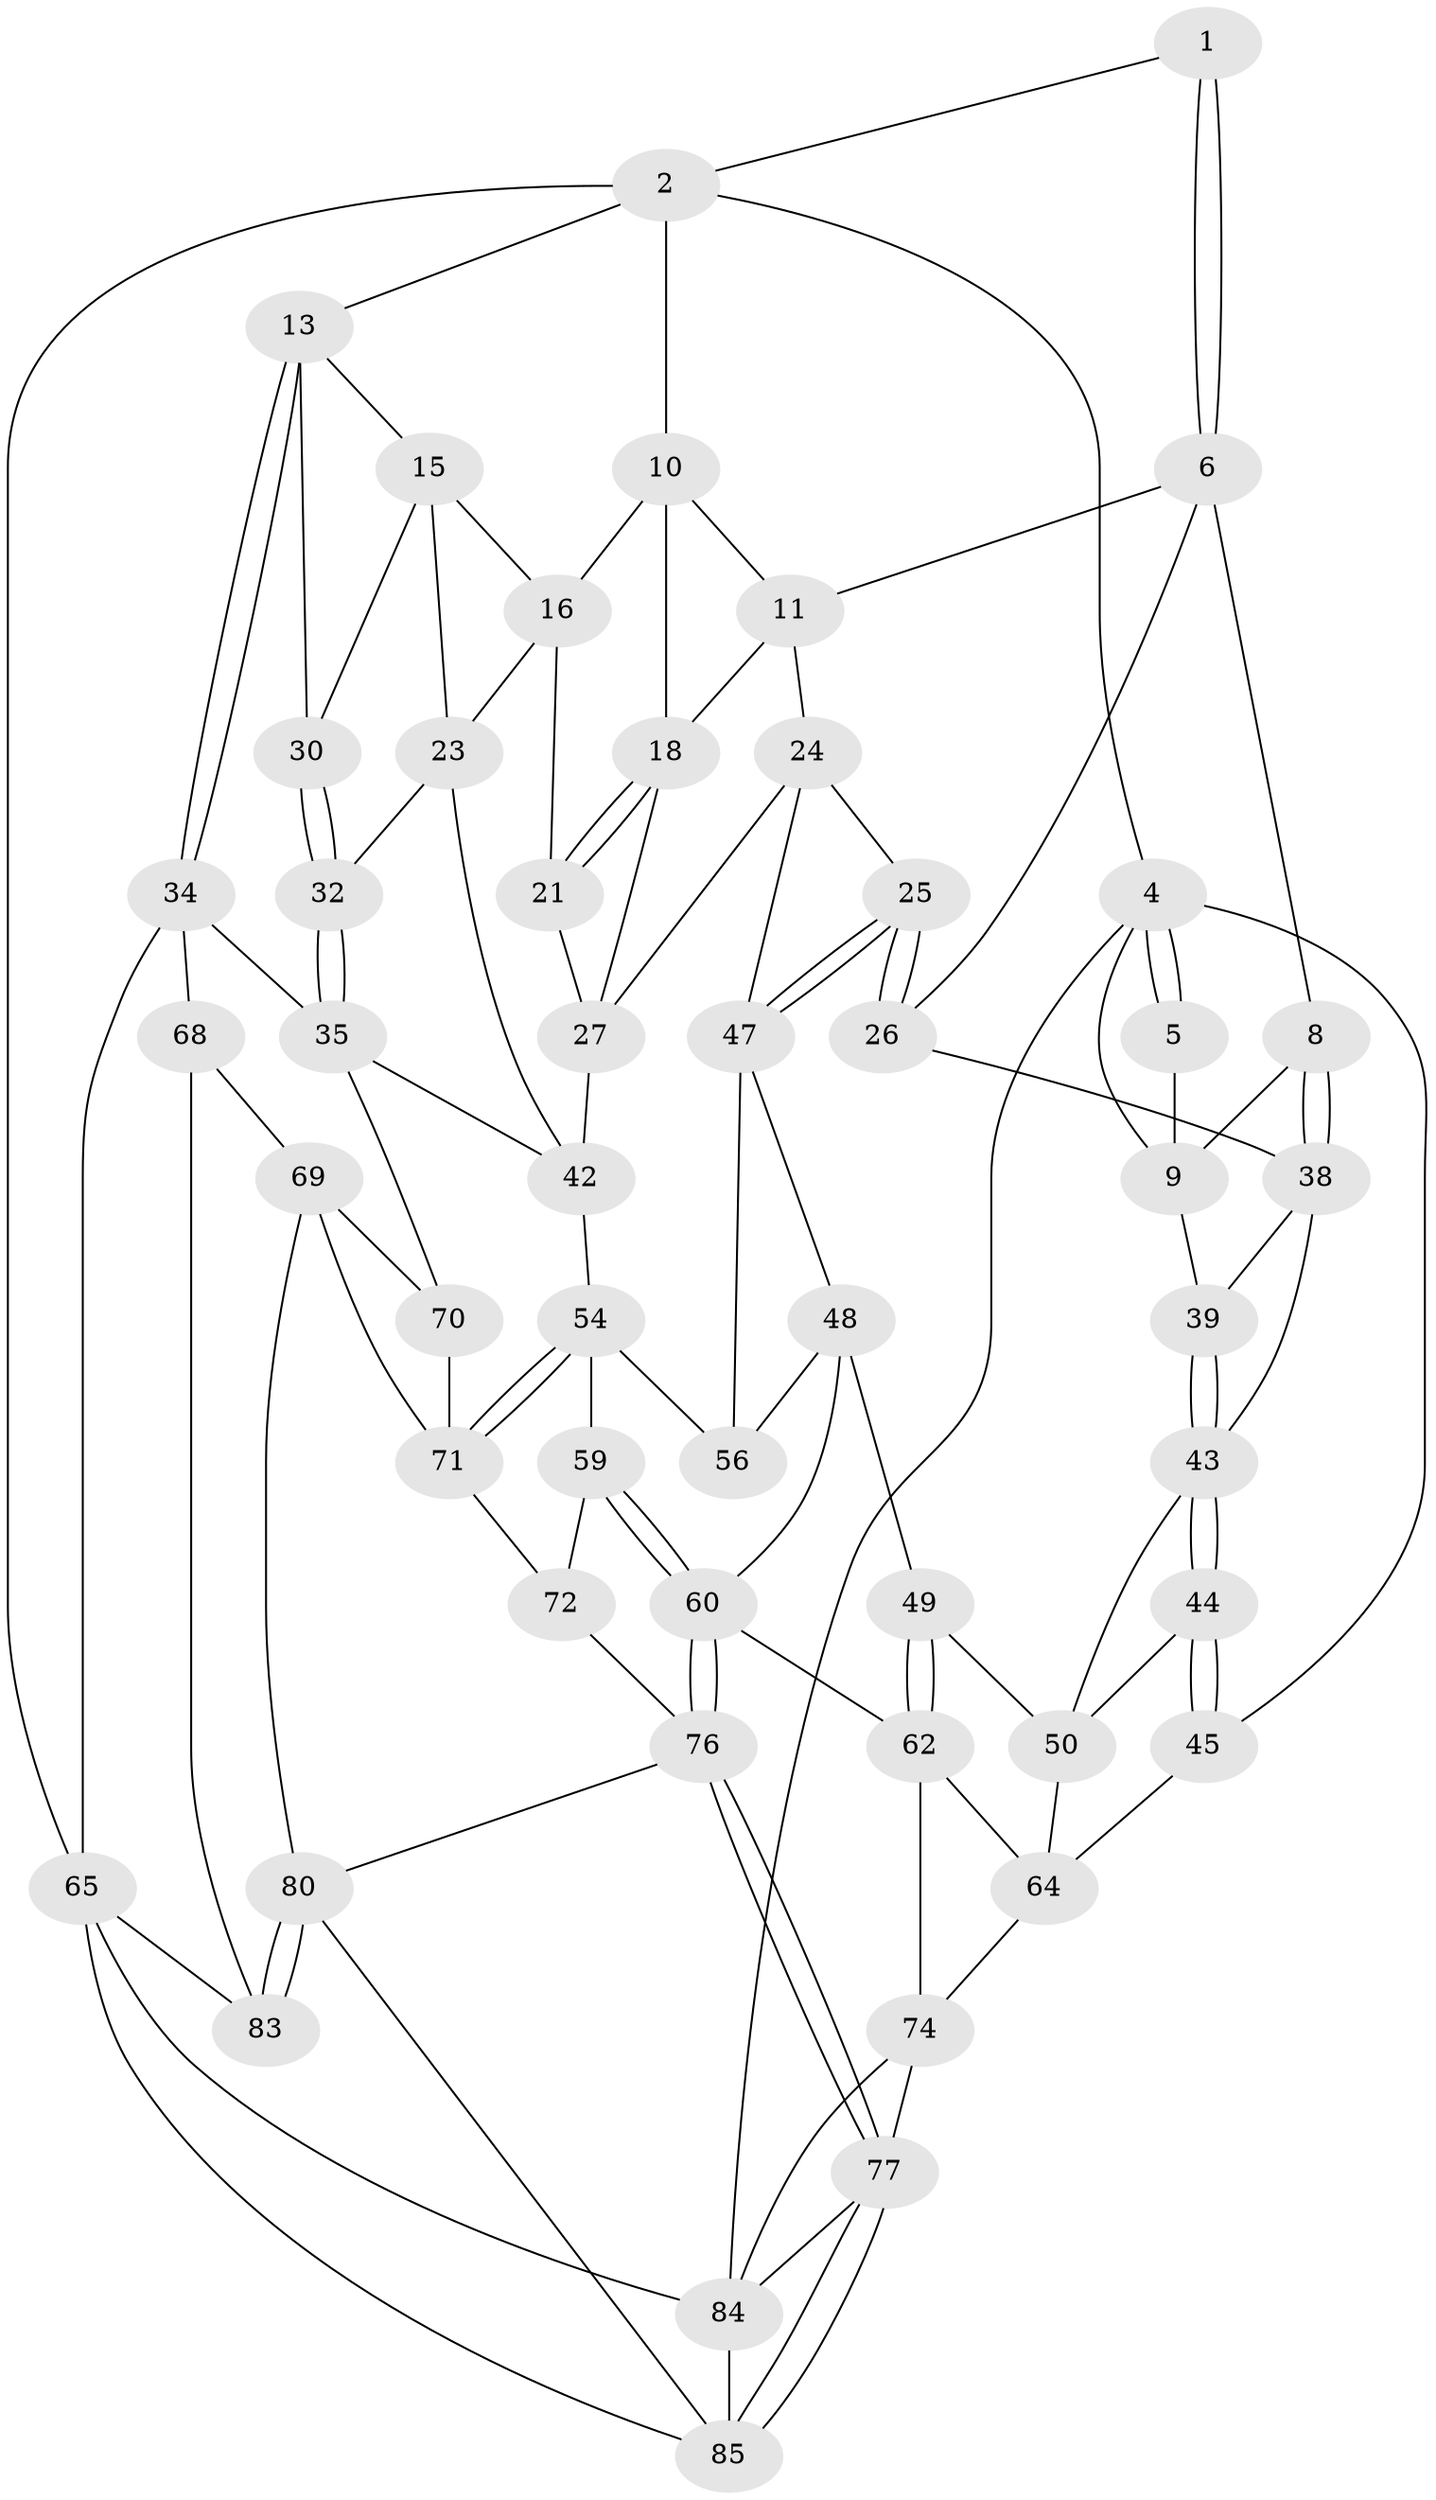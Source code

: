 // original degree distribution, {3: 0.02247191011235955, 4: 0.25842696629213485, 5: 0.4943820224719101, 6: 0.2247191011235955}
// Generated by graph-tools (version 1.1) at 2025/11/02/27/25 16:11:53]
// undirected, 52 vertices, 115 edges
graph export_dot {
graph [start="1"]
  node [color=gray90,style=filled];
  1 [pos="+0.28471969862007784+0"];
  2 [pos="+0.7949122458371771+0",super="+3"];
  4 [pos="+0+0",super="+36"];
  5 [pos="+0.23562223579877517+0"];
  6 [pos="+0.330381266114492+0.06175232323179698",super="+7"];
  8 [pos="+0.2120192335822703+0.23311040685107876"];
  9 [pos="+0.021817962643008657+0.2177249872934852",super="+37"];
  10 [pos="+0.7252921942447694+0.0831779187744674",super="+17"];
  11 [pos="+0.5334845238610542+0.16216193316519992",super="+12"];
  13 [pos="+1+0",super="+14"];
  15 [pos="+0.7531499915111631+0.14131809193796369",super="+22"];
  16 [pos="+0.7478736388838266+0.13369864944426785",super="+20"];
  18 [pos="+0.646648267910401+0.24741352065271438",super="+19"];
  21 [pos="+0.6446074025617846+0.3432444013948734"];
  23 [pos="+0.7726035000688589+0.32290802509909544",super="+40"];
  24 [pos="+0.4473165130009111+0.3226400332765748",super="+28"];
  25 [pos="+0.3016615154678711+0.35095392589585556"];
  26 [pos="+0.28118150137652825+0.32706799416850474"];
  27 [pos="+0.555207729716476+0.35412792316522274",super="+29"];
  30 [pos="+0.9173169333626046+0.22178373780429325",super="+31"];
  32 [pos="+0.9692829671813009+0.38412390827981435",super="+33"];
  34 [pos="+1+0.4280635622198145",super="+66"];
  35 [pos="+0.9991015306873194+0.4052613329527077",super="+52"];
  38 [pos="+0.13345676827673805+0.3438958460330372",super="+41"];
  39 [pos="+0.06209635573943545+0.34999593481154667"];
  42 [pos="+0.7371739073333878+0.5523275628336622",super="+53"];
  43 [pos="+0.06564059281586196+0.41500957619033507",super="+46"];
  44 [pos="+0.03170239781495771+0.4881849645208864"];
  45 [pos="+0+0.6359106390364415"];
  47 [pos="+0.3077032770818179+0.3975229453306528",super="+51"];
  48 [pos="+0.3089674308323168+0.41568658667350644",super="+58"];
  49 [pos="+0.22626964385383924+0.4808037101679161"];
  50 [pos="+0.1823677642762556+0.46919383505109225",super="+57"];
  54 [pos="+0.6788234500224238+0.5827495002486545",super="+55"];
  56 [pos="+0.5088348806294525+0.42146899223531903"];
  59 [pos="+0.44204421920212134+0.6862647356827516"];
  60 [pos="+0.4279266407069259+0.6891777817201509",super="+61"];
  62 [pos="+0.28505359626292587+0.6597223599212256",super="+63"];
  64 [pos="+0.15571636851816292+0.6039024136346957",super="+67"];
  65 [pos="+1+0.8950491167456142",super="+87"];
  68 [pos="+0.8900976315407292+0.6993770904668868"];
  69 [pos="+0.8602022467459316+0.689241929102992",super="+79"];
  70 [pos="+0.81756682290983+0.6400205665482879"];
  71 [pos="+0.5373717516767255+0.6902990483837965",super="+73"];
  72 [pos="+0.5244888911224583+0.6900400435382223"];
  74 [pos="+0.13875547528000692+0.8452262153399721",super="+75"];
  76 [pos="+0.4151025736740306+0.8224380792709512",super="+82"];
  77 [pos="+0.34742632650172633+0.9084276440892775",super="+78"];
  80 [pos="+0.6774304416583855+0.9855184579697497",super="+81"];
  83 [pos="+0.9233887431721214+0.9028653699575634",super="+86"];
  84 [pos="+0+1",super="+89"];
  85 [pos="+0.6501937009286602+1",super="+88"];
  1 -- 2;
  1 -- 6;
  1 -- 6;
  2 -- 10;
  2 -- 65;
  2 -- 4;
  2 -- 13;
  4 -- 5;
  4 -- 5;
  4 -- 84;
  4 -- 9;
  4 -- 45;
  5 -- 9;
  6 -- 11;
  6 -- 8;
  6 -- 26;
  8 -- 9;
  8 -- 38;
  8 -- 38;
  9 -- 39;
  10 -- 11;
  10 -- 16;
  10 -- 18;
  11 -- 24;
  11 -- 18;
  13 -- 34;
  13 -- 34;
  13 -- 30;
  13 -- 15;
  15 -- 16;
  15 -- 23;
  15 -- 30;
  16 -- 21;
  16 -- 23;
  18 -- 21;
  18 -- 21;
  18 -- 27;
  21 -- 27;
  23 -- 32;
  23 -- 42;
  24 -- 25;
  24 -- 27;
  24 -- 47;
  25 -- 26;
  25 -- 26;
  25 -- 47;
  25 -- 47;
  26 -- 38;
  27 -- 42;
  30 -- 32 [weight=2];
  30 -- 32;
  32 -- 35;
  32 -- 35;
  34 -- 35;
  34 -- 65;
  34 -- 68;
  35 -- 42;
  35 -- 70;
  38 -- 39;
  38 -- 43;
  39 -- 43;
  39 -- 43;
  42 -- 54;
  43 -- 44;
  43 -- 44;
  43 -- 50;
  44 -- 45;
  44 -- 45;
  44 -- 50;
  45 -- 64;
  47 -- 48;
  47 -- 56;
  48 -- 49;
  48 -- 56;
  48 -- 60;
  49 -- 50;
  49 -- 62;
  49 -- 62;
  50 -- 64;
  54 -- 71;
  54 -- 71;
  54 -- 56;
  54 -- 59;
  59 -- 60;
  59 -- 60;
  59 -- 72;
  60 -- 76;
  60 -- 76;
  60 -- 62;
  62 -- 64;
  62 -- 74;
  64 -- 74;
  65 -- 84;
  65 -- 85;
  65 -- 83 [weight=2];
  68 -- 69;
  68 -- 83;
  69 -- 70;
  69 -- 80;
  69 -- 71;
  70 -- 71;
  71 -- 72;
  72 -- 76;
  74 -- 77;
  74 -- 84;
  76 -- 77;
  76 -- 77;
  76 -- 80;
  77 -- 85;
  77 -- 85;
  77 -- 84;
  80 -- 83;
  80 -- 83;
  80 -- 85;
  84 -- 85;
}
